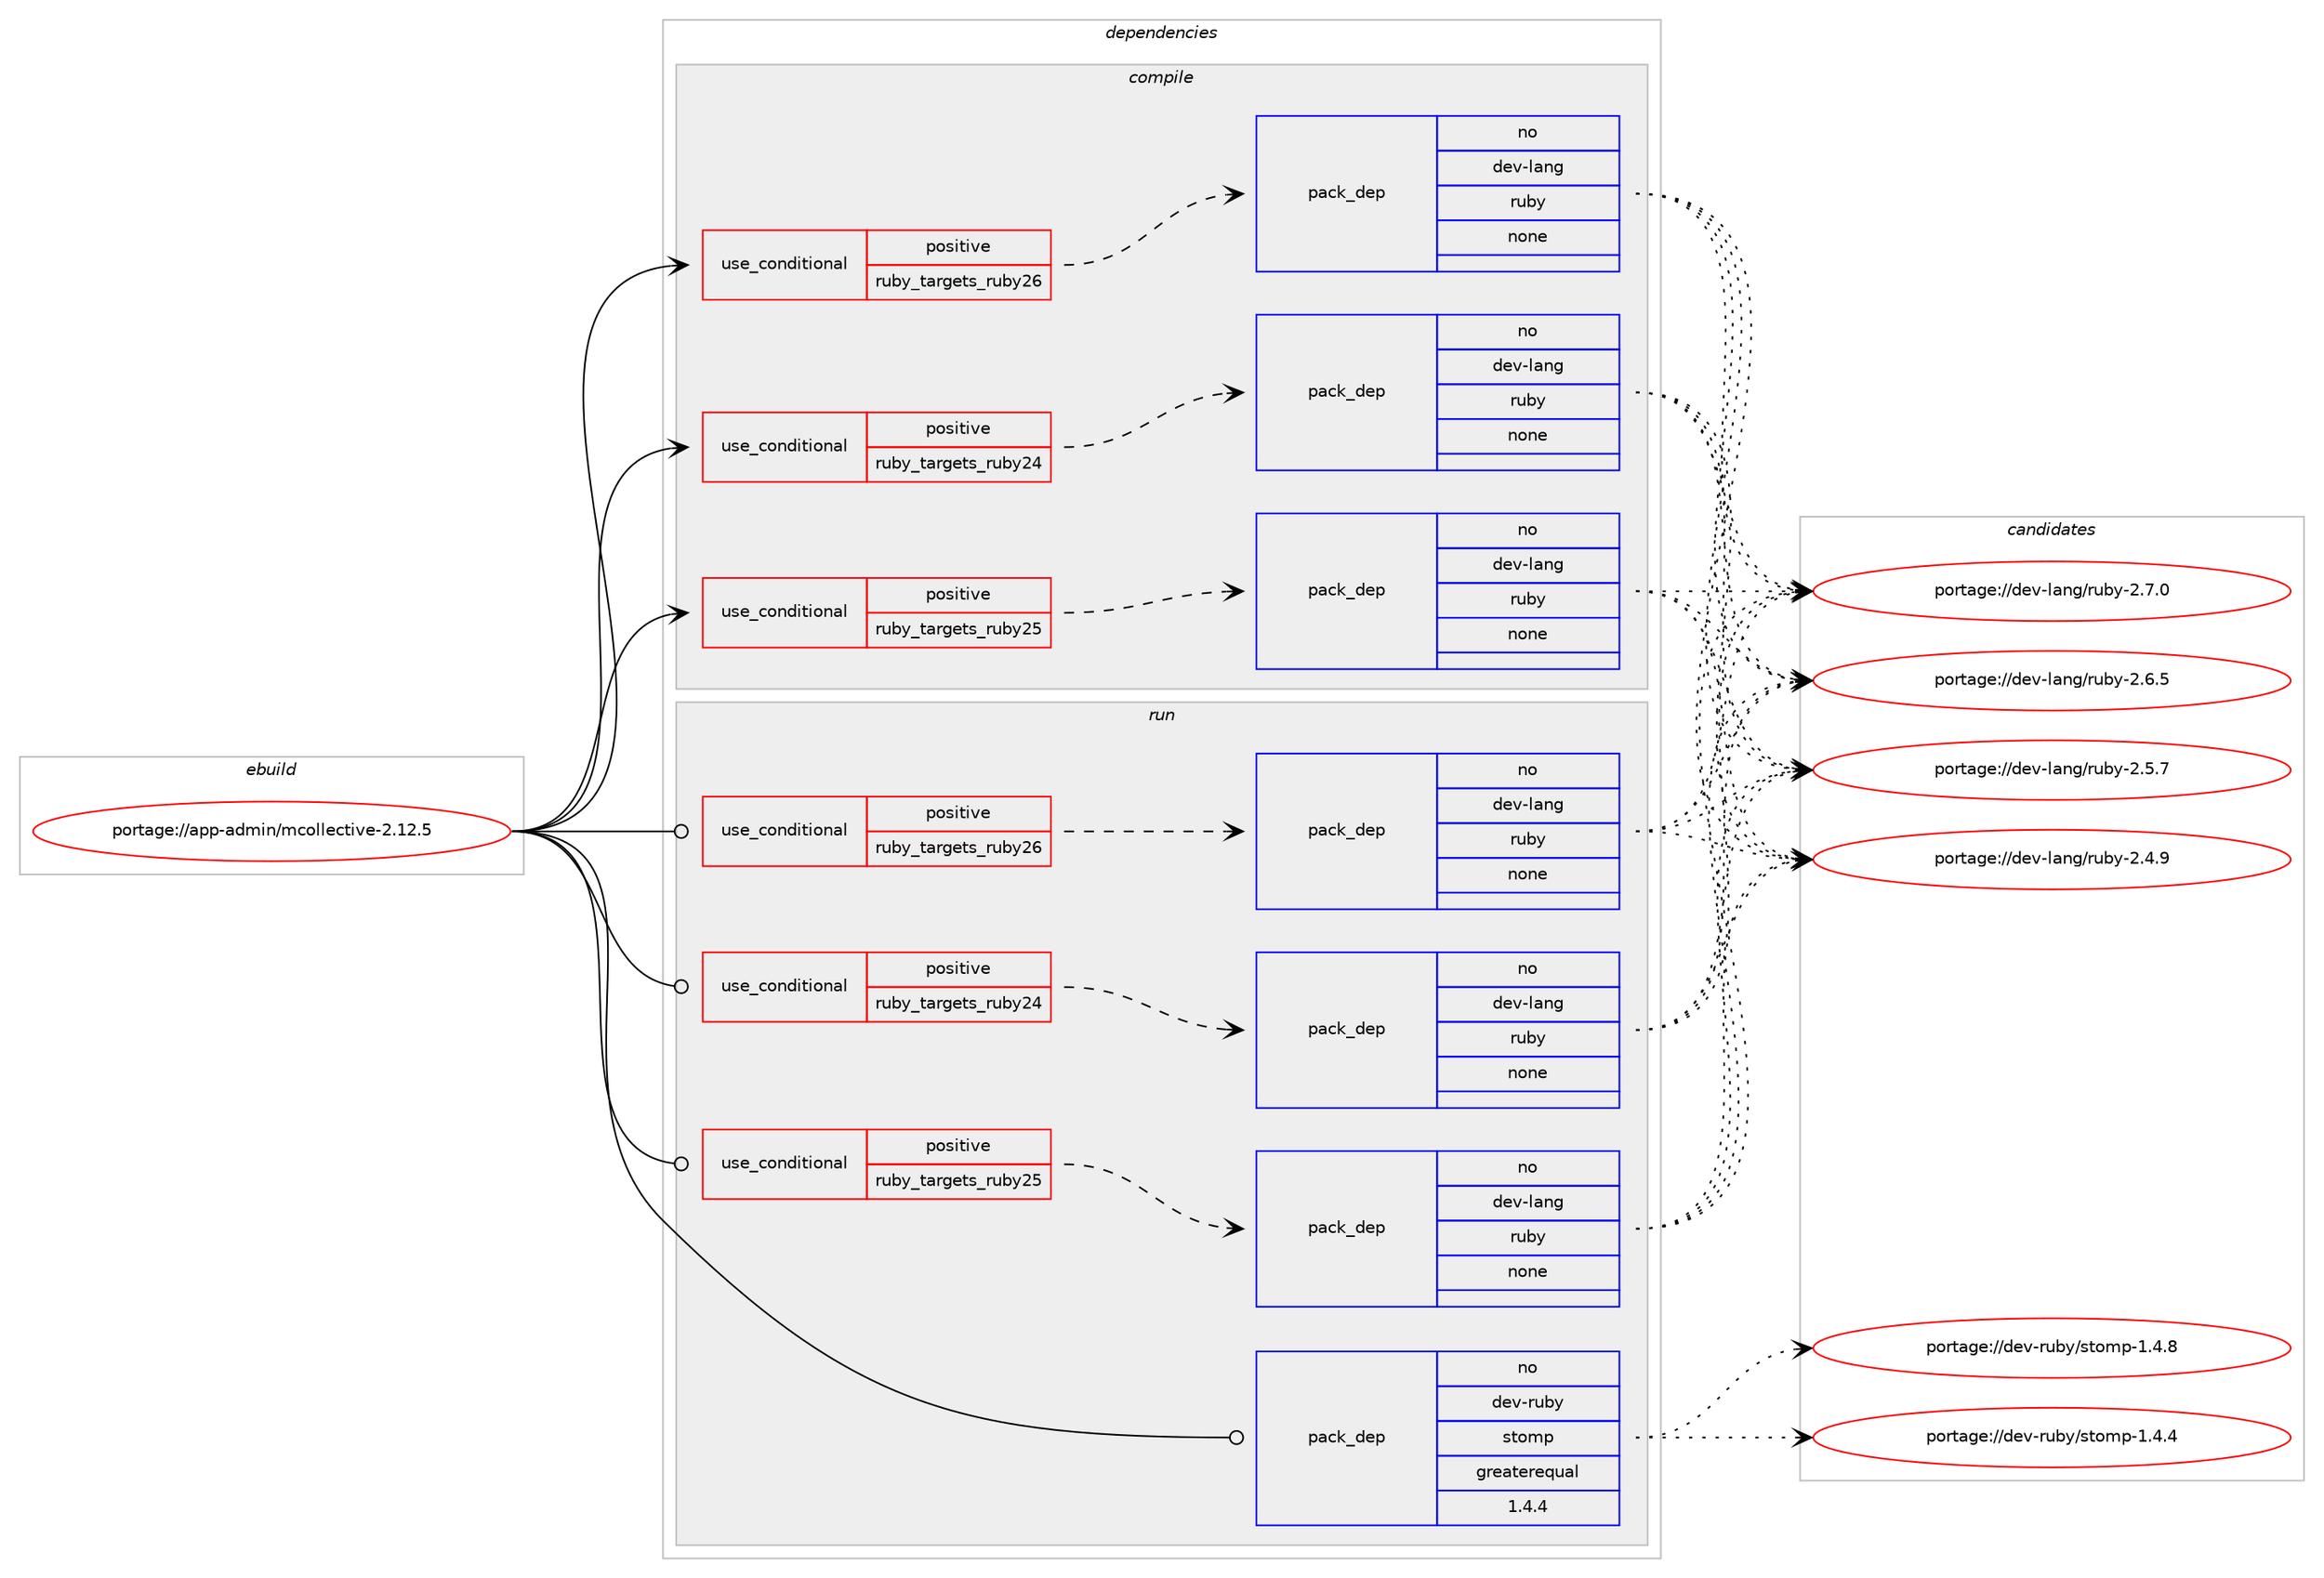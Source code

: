 digraph prolog {

# *************
# Graph options
# *************

newrank=true;
concentrate=true;
compound=true;
graph [rankdir=LR,fontname=Helvetica,fontsize=10,ranksep=1.5];#, ranksep=2.5, nodesep=0.2];
edge  [arrowhead=vee];
node  [fontname=Helvetica,fontsize=10];

# **********
# The ebuild
# **********

subgraph cluster_leftcol {
color=gray;
label=<<i>ebuild</i>>;
id [label="portage://app-admin/mcollective-2.12.5", color=red, width=4, href="../app-admin/mcollective-2.12.5.svg"];
}

# ****************
# The dependencies
# ****************

subgraph cluster_midcol {
color=gray;
label=<<i>dependencies</i>>;
subgraph cluster_compile {
fillcolor="#eeeeee";
style=filled;
label=<<i>compile</i>>;
subgraph cond154915 {
dependency654859 [label=<<TABLE BORDER="0" CELLBORDER="1" CELLSPACING="0" CELLPADDING="4"><TR><TD ROWSPAN="3" CELLPADDING="10">use_conditional</TD></TR><TR><TD>positive</TD></TR><TR><TD>ruby_targets_ruby24</TD></TR></TABLE>>, shape=none, color=red];
subgraph pack491235 {
dependency654860 [label=<<TABLE BORDER="0" CELLBORDER="1" CELLSPACING="0" CELLPADDING="4" WIDTH="220"><TR><TD ROWSPAN="6" CELLPADDING="30">pack_dep</TD></TR><TR><TD WIDTH="110">no</TD></TR><TR><TD>dev-lang</TD></TR><TR><TD>ruby</TD></TR><TR><TD>none</TD></TR><TR><TD></TD></TR></TABLE>>, shape=none, color=blue];
}
dependency654859:e -> dependency654860:w [weight=20,style="dashed",arrowhead="vee"];
}
id:e -> dependency654859:w [weight=20,style="solid",arrowhead="vee"];
subgraph cond154916 {
dependency654861 [label=<<TABLE BORDER="0" CELLBORDER="1" CELLSPACING="0" CELLPADDING="4"><TR><TD ROWSPAN="3" CELLPADDING="10">use_conditional</TD></TR><TR><TD>positive</TD></TR><TR><TD>ruby_targets_ruby25</TD></TR></TABLE>>, shape=none, color=red];
subgraph pack491236 {
dependency654862 [label=<<TABLE BORDER="0" CELLBORDER="1" CELLSPACING="0" CELLPADDING="4" WIDTH="220"><TR><TD ROWSPAN="6" CELLPADDING="30">pack_dep</TD></TR><TR><TD WIDTH="110">no</TD></TR><TR><TD>dev-lang</TD></TR><TR><TD>ruby</TD></TR><TR><TD>none</TD></TR><TR><TD></TD></TR></TABLE>>, shape=none, color=blue];
}
dependency654861:e -> dependency654862:w [weight=20,style="dashed",arrowhead="vee"];
}
id:e -> dependency654861:w [weight=20,style="solid",arrowhead="vee"];
subgraph cond154917 {
dependency654863 [label=<<TABLE BORDER="0" CELLBORDER="1" CELLSPACING="0" CELLPADDING="4"><TR><TD ROWSPAN="3" CELLPADDING="10">use_conditional</TD></TR><TR><TD>positive</TD></TR><TR><TD>ruby_targets_ruby26</TD></TR></TABLE>>, shape=none, color=red];
subgraph pack491237 {
dependency654864 [label=<<TABLE BORDER="0" CELLBORDER="1" CELLSPACING="0" CELLPADDING="4" WIDTH="220"><TR><TD ROWSPAN="6" CELLPADDING="30">pack_dep</TD></TR><TR><TD WIDTH="110">no</TD></TR><TR><TD>dev-lang</TD></TR><TR><TD>ruby</TD></TR><TR><TD>none</TD></TR><TR><TD></TD></TR></TABLE>>, shape=none, color=blue];
}
dependency654863:e -> dependency654864:w [weight=20,style="dashed",arrowhead="vee"];
}
id:e -> dependency654863:w [weight=20,style="solid",arrowhead="vee"];
}
subgraph cluster_compileandrun {
fillcolor="#eeeeee";
style=filled;
label=<<i>compile and run</i>>;
}
subgraph cluster_run {
fillcolor="#eeeeee";
style=filled;
label=<<i>run</i>>;
subgraph cond154918 {
dependency654865 [label=<<TABLE BORDER="0" CELLBORDER="1" CELLSPACING="0" CELLPADDING="4"><TR><TD ROWSPAN="3" CELLPADDING="10">use_conditional</TD></TR><TR><TD>positive</TD></TR><TR><TD>ruby_targets_ruby24</TD></TR></TABLE>>, shape=none, color=red];
subgraph pack491238 {
dependency654866 [label=<<TABLE BORDER="0" CELLBORDER="1" CELLSPACING="0" CELLPADDING="4" WIDTH="220"><TR><TD ROWSPAN="6" CELLPADDING="30">pack_dep</TD></TR><TR><TD WIDTH="110">no</TD></TR><TR><TD>dev-lang</TD></TR><TR><TD>ruby</TD></TR><TR><TD>none</TD></TR><TR><TD></TD></TR></TABLE>>, shape=none, color=blue];
}
dependency654865:e -> dependency654866:w [weight=20,style="dashed",arrowhead="vee"];
}
id:e -> dependency654865:w [weight=20,style="solid",arrowhead="odot"];
subgraph cond154919 {
dependency654867 [label=<<TABLE BORDER="0" CELLBORDER="1" CELLSPACING="0" CELLPADDING="4"><TR><TD ROWSPAN="3" CELLPADDING="10">use_conditional</TD></TR><TR><TD>positive</TD></TR><TR><TD>ruby_targets_ruby25</TD></TR></TABLE>>, shape=none, color=red];
subgraph pack491239 {
dependency654868 [label=<<TABLE BORDER="0" CELLBORDER="1" CELLSPACING="0" CELLPADDING="4" WIDTH="220"><TR><TD ROWSPAN="6" CELLPADDING="30">pack_dep</TD></TR><TR><TD WIDTH="110">no</TD></TR><TR><TD>dev-lang</TD></TR><TR><TD>ruby</TD></TR><TR><TD>none</TD></TR><TR><TD></TD></TR></TABLE>>, shape=none, color=blue];
}
dependency654867:e -> dependency654868:w [weight=20,style="dashed",arrowhead="vee"];
}
id:e -> dependency654867:w [weight=20,style="solid",arrowhead="odot"];
subgraph cond154920 {
dependency654869 [label=<<TABLE BORDER="0" CELLBORDER="1" CELLSPACING="0" CELLPADDING="4"><TR><TD ROWSPAN="3" CELLPADDING="10">use_conditional</TD></TR><TR><TD>positive</TD></TR><TR><TD>ruby_targets_ruby26</TD></TR></TABLE>>, shape=none, color=red];
subgraph pack491240 {
dependency654870 [label=<<TABLE BORDER="0" CELLBORDER="1" CELLSPACING="0" CELLPADDING="4" WIDTH="220"><TR><TD ROWSPAN="6" CELLPADDING="30">pack_dep</TD></TR><TR><TD WIDTH="110">no</TD></TR><TR><TD>dev-lang</TD></TR><TR><TD>ruby</TD></TR><TR><TD>none</TD></TR><TR><TD></TD></TR></TABLE>>, shape=none, color=blue];
}
dependency654869:e -> dependency654870:w [weight=20,style="dashed",arrowhead="vee"];
}
id:e -> dependency654869:w [weight=20,style="solid",arrowhead="odot"];
subgraph pack491241 {
dependency654871 [label=<<TABLE BORDER="0" CELLBORDER="1" CELLSPACING="0" CELLPADDING="4" WIDTH="220"><TR><TD ROWSPAN="6" CELLPADDING="30">pack_dep</TD></TR><TR><TD WIDTH="110">no</TD></TR><TR><TD>dev-ruby</TD></TR><TR><TD>stomp</TD></TR><TR><TD>greaterequal</TD></TR><TR><TD>1.4.4</TD></TR></TABLE>>, shape=none, color=blue];
}
id:e -> dependency654871:w [weight=20,style="solid",arrowhead="odot"];
}
}

# **************
# The candidates
# **************

subgraph cluster_choices {
rank=same;
color=gray;
label=<<i>candidates</i>>;

subgraph choice491235 {
color=black;
nodesep=1;
choice10010111845108971101034711411798121455046554648 [label="portage://dev-lang/ruby-2.7.0", color=red, width=4,href="../dev-lang/ruby-2.7.0.svg"];
choice10010111845108971101034711411798121455046544653 [label="portage://dev-lang/ruby-2.6.5", color=red, width=4,href="../dev-lang/ruby-2.6.5.svg"];
choice10010111845108971101034711411798121455046534655 [label="portage://dev-lang/ruby-2.5.7", color=red, width=4,href="../dev-lang/ruby-2.5.7.svg"];
choice10010111845108971101034711411798121455046524657 [label="portage://dev-lang/ruby-2.4.9", color=red, width=4,href="../dev-lang/ruby-2.4.9.svg"];
dependency654860:e -> choice10010111845108971101034711411798121455046554648:w [style=dotted,weight="100"];
dependency654860:e -> choice10010111845108971101034711411798121455046544653:w [style=dotted,weight="100"];
dependency654860:e -> choice10010111845108971101034711411798121455046534655:w [style=dotted,weight="100"];
dependency654860:e -> choice10010111845108971101034711411798121455046524657:w [style=dotted,weight="100"];
}
subgraph choice491236 {
color=black;
nodesep=1;
choice10010111845108971101034711411798121455046554648 [label="portage://dev-lang/ruby-2.7.0", color=red, width=4,href="../dev-lang/ruby-2.7.0.svg"];
choice10010111845108971101034711411798121455046544653 [label="portage://dev-lang/ruby-2.6.5", color=red, width=4,href="../dev-lang/ruby-2.6.5.svg"];
choice10010111845108971101034711411798121455046534655 [label="portage://dev-lang/ruby-2.5.7", color=red, width=4,href="../dev-lang/ruby-2.5.7.svg"];
choice10010111845108971101034711411798121455046524657 [label="portage://dev-lang/ruby-2.4.9", color=red, width=4,href="../dev-lang/ruby-2.4.9.svg"];
dependency654862:e -> choice10010111845108971101034711411798121455046554648:w [style=dotted,weight="100"];
dependency654862:e -> choice10010111845108971101034711411798121455046544653:w [style=dotted,weight="100"];
dependency654862:e -> choice10010111845108971101034711411798121455046534655:w [style=dotted,weight="100"];
dependency654862:e -> choice10010111845108971101034711411798121455046524657:w [style=dotted,weight="100"];
}
subgraph choice491237 {
color=black;
nodesep=1;
choice10010111845108971101034711411798121455046554648 [label="portage://dev-lang/ruby-2.7.0", color=red, width=4,href="../dev-lang/ruby-2.7.0.svg"];
choice10010111845108971101034711411798121455046544653 [label="portage://dev-lang/ruby-2.6.5", color=red, width=4,href="../dev-lang/ruby-2.6.5.svg"];
choice10010111845108971101034711411798121455046534655 [label="portage://dev-lang/ruby-2.5.7", color=red, width=4,href="../dev-lang/ruby-2.5.7.svg"];
choice10010111845108971101034711411798121455046524657 [label="portage://dev-lang/ruby-2.4.9", color=red, width=4,href="../dev-lang/ruby-2.4.9.svg"];
dependency654864:e -> choice10010111845108971101034711411798121455046554648:w [style=dotted,weight="100"];
dependency654864:e -> choice10010111845108971101034711411798121455046544653:w [style=dotted,weight="100"];
dependency654864:e -> choice10010111845108971101034711411798121455046534655:w [style=dotted,weight="100"];
dependency654864:e -> choice10010111845108971101034711411798121455046524657:w [style=dotted,weight="100"];
}
subgraph choice491238 {
color=black;
nodesep=1;
choice10010111845108971101034711411798121455046554648 [label="portage://dev-lang/ruby-2.7.0", color=red, width=4,href="../dev-lang/ruby-2.7.0.svg"];
choice10010111845108971101034711411798121455046544653 [label="portage://dev-lang/ruby-2.6.5", color=red, width=4,href="../dev-lang/ruby-2.6.5.svg"];
choice10010111845108971101034711411798121455046534655 [label="portage://dev-lang/ruby-2.5.7", color=red, width=4,href="../dev-lang/ruby-2.5.7.svg"];
choice10010111845108971101034711411798121455046524657 [label="portage://dev-lang/ruby-2.4.9", color=red, width=4,href="../dev-lang/ruby-2.4.9.svg"];
dependency654866:e -> choice10010111845108971101034711411798121455046554648:w [style=dotted,weight="100"];
dependency654866:e -> choice10010111845108971101034711411798121455046544653:w [style=dotted,weight="100"];
dependency654866:e -> choice10010111845108971101034711411798121455046534655:w [style=dotted,weight="100"];
dependency654866:e -> choice10010111845108971101034711411798121455046524657:w [style=dotted,weight="100"];
}
subgraph choice491239 {
color=black;
nodesep=1;
choice10010111845108971101034711411798121455046554648 [label="portage://dev-lang/ruby-2.7.0", color=red, width=4,href="../dev-lang/ruby-2.7.0.svg"];
choice10010111845108971101034711411798121455046544653 [label="portage://dev-lang/ruby-2.6.5", color=red, width=4,href="../dev-lang/ruby-2.6.5.svg"];
choice10010111845108971101034711411798121455046534655 [label="portage://dev-lang/ruby-2.5.7", color=red, width=4,href="../dev-lang/ruby-2.5.7.svg"];
choice10010111845108971101034711411798121455046524657 [label="portage://dev-lang/ruby-2.4.9", color=red, width=4,href="../dev-lang/ruby-2.4.9.svg"];
dependency654868:e -> choice10010111845108971101034711411798121455046554648:w [style=dotted,weight="100"];
dependency654868:e -> choice10010111845108971101034711411798121455046544653:w [style=dotted,weight="100"];
dependency654868:e -> choice10010111845108971101034711411798121455046534655:w [style=dotted,weight="100"];
dependency654868:e -> choice10010111845108971101034711411798121455046524657:w [style=dotted,weight="100"];
}
subgraph choice491240 {
color=black;
nodesep=1;
choice10010111845108971101034711411798121455046554648 [label="portage://dev-lang/ruby-2.7.0", color=red, width=4,href="../dev-lang/ruby-2.7.0.svg"];
choice10010111845108971101034711411798121455046544653 [label="portage://dev-lang/ruby-2.6.5", color=red, width=4,href="../dev-lang/ruby-2.6.5.svg"];
choice10010111845108971101034711411798121455046534655 [label="portage://dev-lang/ruby-2.5.7", color=red, width=4,href="../dev-lang/ruby-2.5.7.svg"];
choice10010111845108971101034711411798121455046524657 [label="portage://dev-lang/ruby-2.4.9", color=red, width=4,href="../dev-lang/ruby-2.4.9.svg"];
dependency654870:e -> choice10010111845108971101034711411798121455046554648:w [style=dotted,weight="100"];
dependency654870:e -> choice10010111845108971101034711411798121455046544653:w [style=dotted,weight="100"];
dependency654870:e -> choice10010111845108971101034711411798121455046534655:w [style=dotted,weight="100"];
dependency654870:e -> choice10010111845108971101034711411798121455046524657:w [style=dotted,weight="100"];
}
subgraph choice491241 {
color=black;
nodesep=1;
choice100101118451141179812147115116111109112454946524656 [label="portage://dev-ruby/stomp-1.4.8", color=red, width=4,href="../dev-ruby/stomp-1.4.8.svg"];
choice100101118451141179812147115116111109112454946524652 [label="portage://dev-ruby/stomp-1.4.4", color=red, width=4,href="../dev-ruby/stomp-1.4.4.svg"];
dependency654871:e -> choice100101118451141179812147115116111109112454946524656:w [style=dotted,weight="100"];
dependency654871:e -> choice100101118451141179812147115116111109112454946524652:w [style=dotted,weight="100"];
}
}

}
